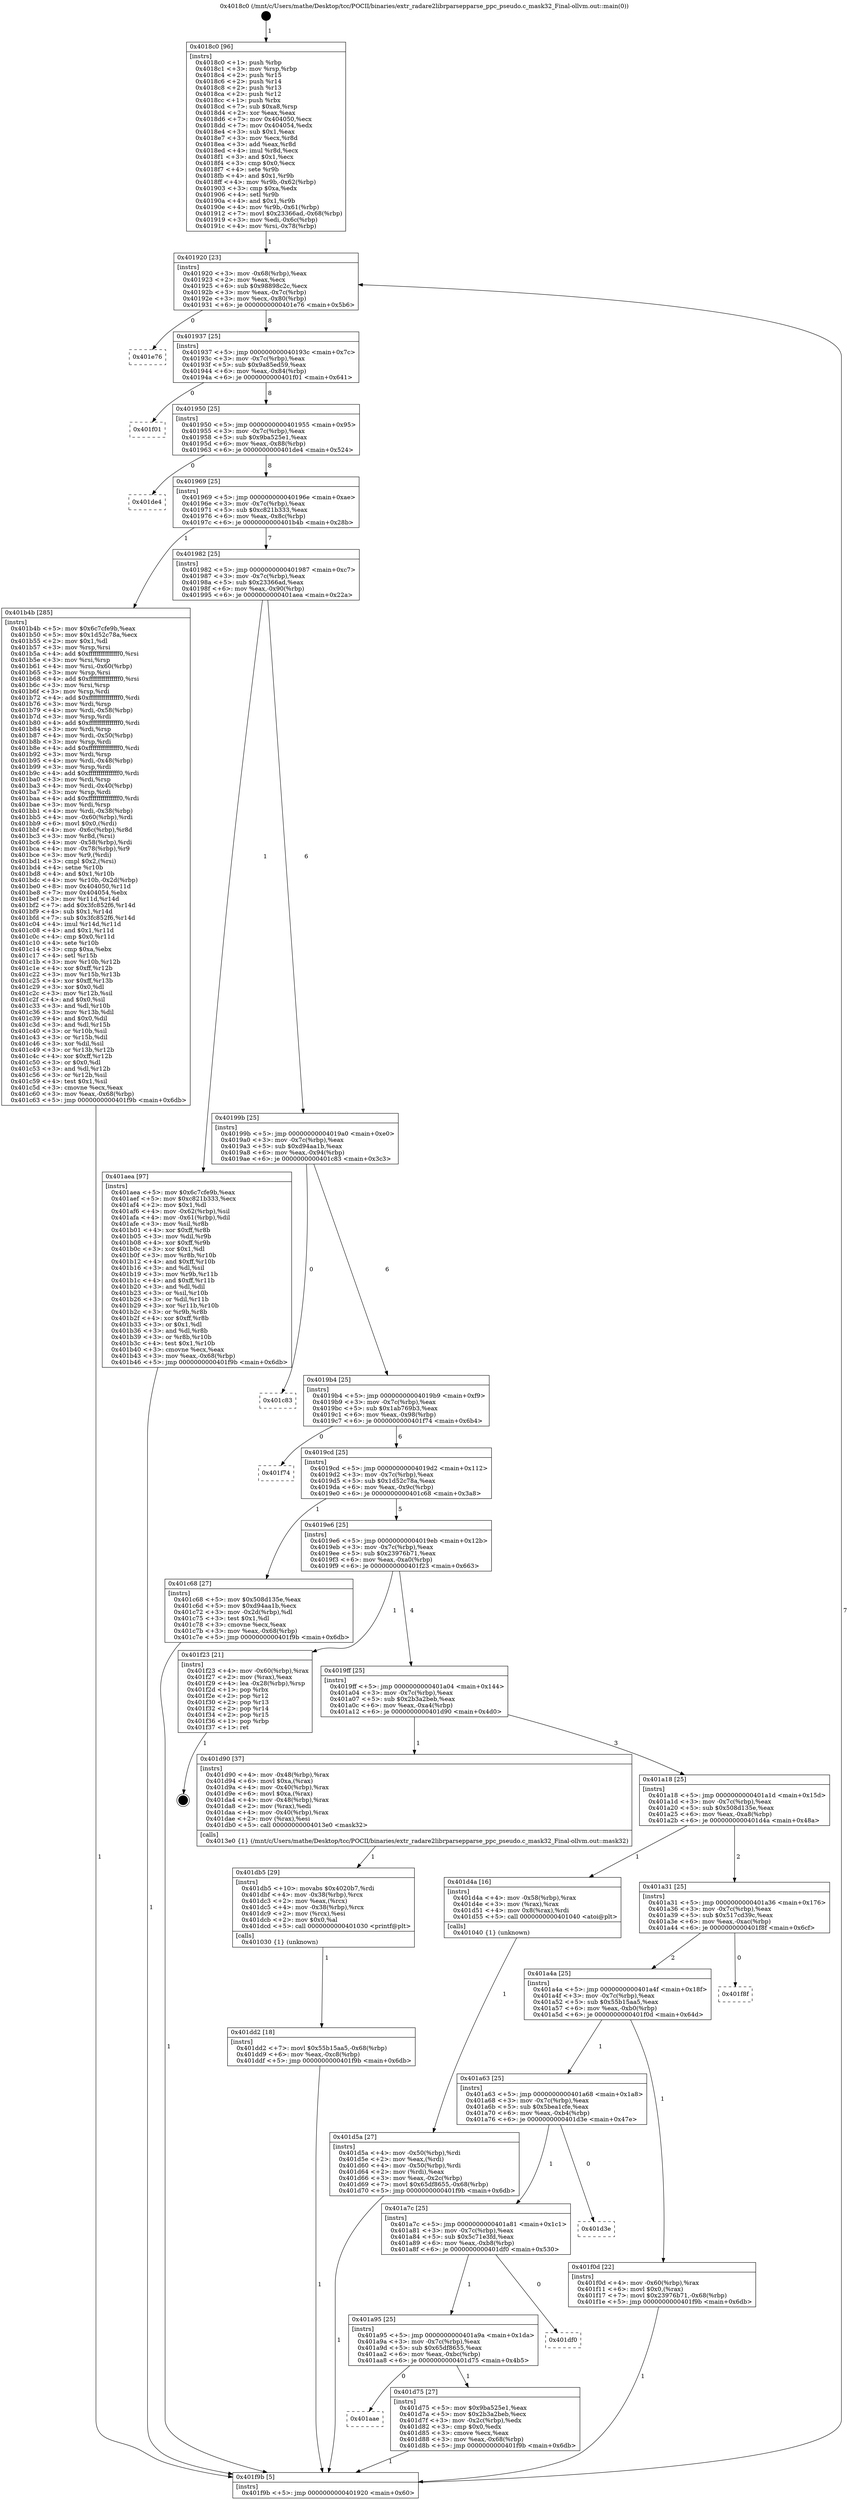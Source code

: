 digraph "0x4018c0" {
  label = "0x4018c0 (/mnt/c/Users/mathe/Desktop/tcc/POCII/binaries/extr_radare2librparsepparse_ppc_pseudo.c_mask32_Final-ollvm.out::main(0))"
  labelloc = "t"
  node[shape=record]

  Entry [label="",width=0.3,height=0.3,shape=circle,fillcolor=black,style=filled]
  "0x401920" [label="{
     0x401920 [23]\l
     | [instrs]\l
     &nbsp;&nbsp;0x401920 \<+3\>: mov -0x68(%rbp),%eax\l
     &nbsp;&nbsp;0x401923 \<+2\>: mov %eax,%ecx\l
     &nbsp;&nbsp;0x401925 \<+6\>: sub $0x98898c2c,%ecx\l
     &nbsp;&nbsp;0x40192b \<+3\>: mov %eax,-0x7c(%rbp)\l
     &nbsp;&nbsp;0x40192e \<+3\>: mov %ecx,-0x80(%rbp)\l
     &nbsp;&nbsp;0x401931 \<+6\>: je 0000000000401e76 \<main+0x5b6\>\l
  }"]
  "0x401e76" [label="{
     0x401e76\l
  }", style=dashed]
  "0x401937" [label="{
     0x401937 [25]\l
     | [instrs]\l
     &nbsp;&nbsp;0x401937 \<+5\>: jmp 000000000040193c \<main+0x7c\>\l
     &nbsp;&nbsp;0x40193c \<+3\>: mov -0x7c(%rbp),%eax\l
     &nbsp;&nbsp;0x40193f \<+5\>: sub $0x9a85ed59,%eax\l
     &nbsp;&nbsp;0x401944 \<+6\>: mov %eax,-0x84(%rbp)\l
     &nbsp;&nbsp;0x40194a \<+6\>: je 0000000000401f01 \<main+0x641\>\l
  }"]
  Exit [label="",width=0.3,height=0.3,shape=circle,fillcolor=black,style=filled,peripheries=2]
  "0x401f01" [label="{
     0x401f01\l
  }", style=dashed]
  "0x401950" [label="{
     0x401950 [25]\l
     | [instrs]\l
     &nbsp;&nbsp;0x401950 \<+5\>: jmp 0000000000401955 \<main+0x95\>\l
     &nbsp;&nbsp;0x401955 \<+3\>: mov -0x7c(%rbp),%eax\l
     &nbsp;&nbsp;0x401958 \<+5\>: sub $0x9ba525e1,%eax\l
     &nbsp;&nbsp;0x40195d \<+6\>: mov %eax,-0x88(%rbp)\l
     &nbsp;&nbsp;0x401963 \<+6\>: je 0000000000401de4 \<main+0x524\>\l
  }"]
  "0x401dd2" [label="{
     0x401dd2 [18]\l
     | [instrs]\l
     &nbsp;&nbsp;0x401dd2 \<+7\>: movl $0x55b15aa5,-0x68(%rbp)\l
     &nbsp;&nbsp;0x401dd9 \<+6\>: mov %eax,-0xc8(%rbp)\l
     &nbsp;&nbsp;0x401ddf \<+5\>: jmp 0000000000401f9b \<main+0x6db\>\l
  }"]
  "0x401de4" [label="{
     0x401de4\l
  }", style=dashed]
  "0x401969" [label="{
     0x401969 [25]\l
     | [instrs]\l
     &nbsp;&nbsp;0x401969 \<+5\>: jmp 000000000040196e \<main+0xae\>\l
     &nbsp;&nbsp;0x40196e \<+3\>: mov -0x7c(%rbp),%eax\l
     &nbsp;&nbsp;0x401971 \<+5\>: sub $0xc821b333,%eax\l
     &nbsp;&nbsp;0x401976 \<+6\>: mov %eax,-0x8c(%rbp)\l
     &nbsp;&nbsp;0x40197c \<+6\>: je 0000000000401b4b \<main+0x28b\>\l
  }"]
  "0x401db5" [label="{
     0x401db5 [29]\l
     | [instrs]\l
     &nbsp;&nbsp;0x401db5 \<+10\>: movabs $0x4020b7,%rdi\l
     &nbsp;&nbsp;0x401dbf \<+4\>: mov -0x38(%rbp),%rcx\l
     &nbsp;&nbsp;0x401dc3 \<+2\>: mov %eax,(%rcx)\l
     &nbsp;&nbsp;0x401dc5 \<+4\>: mov -0x38(%rbp),%rcx\l
     &nbsp;&nbsp;0x401dc9 \<+2\>: mov (%rcx),%esi\l
     &nbsp;&nbsp;0x401dcb \<+2\>: mov $0x0,%al\l
     &nbsp;&nbsp;0x401dcd \<+5\>: call 0000000000401030 \<printf@plt\>\l
     | [calls]\l
     &nbsp;&nbsp;0x401030 \{1\} (unknown)\l
  }"]
  "0x401b4b" [label="{
     0x401b4b [285]\l
     | [instrs]\l
     &nbsp;&nbsp;0x401b4b \<+5\>: mov $0x6c7cfe9b,%eax\l
     &nbsp;&nbsp;0x401b50 \<+5\>: mov $0x1d52c78a,%ecx\l
     &nbsp;&nbsp;0x401b55 \<+2\>: mov $0x1,%dl\l
     &nbsp;&nbsp;0x401b57 \<+3\>: mov %rsp,%rsi\l
     &nbsp;&nbsp;0x401b5a \<+4\>: add $0xfffffffffffffff0,%rsi\l
     &nbsp;&nbsp;0x401b5e \<+3\>: mov %rsi,%rsp\l
     &nbsp;&nbsp;0x401b61 \<+4\>: mov %rsi,-0x60(%rbp)\l
     &nbsp;&nbsp;0x401b65 \<+3\>: mov %rsp,%rsi\l
     &nbsp;&nbsp;0x401b68 \<+4\>: add $0xfffffffffffffff0,%rsi\l
     &nbsp;&nbsp;0x401b6c \<+3\>: mov %rsi,%rsp\l
     &nbsp;&nbsp;0x401b6f \<+3\>: mov %rsp,%rdi\l
     &nbsp;&nbsp;0x401b72 \<+4\>: add $0xfffffffffffffff0,%rdi\l
     &nbsp;&nbsp;0x401b76 \<+3\>: mov %rdi,%rsp\l
     &nbsp;&nbsp;0x401b79 \<+4\>: mov %rdi,-0x58(%rbp)\l
     &nbsp;&nbsp;0x401b7d \<+3\>: mov %rsp,%rdi\l
     &nbsp;&nbsp;0x401b80 \<+4\>: add $0xfffffffffffffff0,%rdi\l
     &nbsp;&nbsp;0x401b84 \<+3\>: mov %rdi,%rsp\l
     &nbsp;&nbsp;0x401b87 \<+4\>: mov %rdi,-0x50(%rbp)\l
     &nbsp;&nbsp;0x401b8b \<+3\>: mov %rsp,%rdi\l
     &nbsp;&nbsp;0x401b8e \<+4\>: add $0xfffffffffffffff0,%rdi\l
     &nbsp;&nbsp;0x401b92 \<+3\>: mov %rdi,%rsp\l
     &nbsp;&nbsp;0x401b95 \<+4\>: mov %rdi,-0x48(%rbp)\l
     &nbsp;&nbsp;0x401b99 \<+3\>: mov %rsp,%rdi\l
     &nbsp;&nbsp;0x401b9c \<+4\>: add $0xfffffffffffffff0,%rdi\l
     &nbsp;&nbsp;0x401ba0 \<+3\>: mov %rdi,%rsp\l
     &nbsp;&nbsp;0x401ba3 \<+4\>: mov %rdi,-0x40(%rbp)\l
     &nbsp;&nbsp;0x401ba7 \<+3\>: mov %rsp,%rdi\l
     &nbsp;&nbsp;0x401baa \<+4\>: add $0xfffffffffffffff0,%rdi\l
     &nbsp;&nbsp;0x401bae \<+3\>: mov %rdi,%rsp\l
     &nbsp;&nbsp;0x401bb1 \<+4\>: mov %rdi,-0x38(%rbp)\l
     &nbsp;&nbsp;0x401bb5 \<+4\>: mov -0x60(%rbp),%rdi\l
     &nbsp;&nbsp;0x401bb9 \<+6\>: movl $0x0,(%rdi)\l
     &nbsp;&nbsp;0x401bbf \<+4\>: mov -0x6c(%rbp),%r8d\l
     &nbsp;&nbsp;0x401bc3 \<+3\>: mov %r8d,(%rsi)\l
     &nbsp;&nbsp;0x401bc6 \<+4\>: mov -0x58(%rbp),%rdi\l
     &nbsp;&nbsp;0x401bca \<+4\>: mov -0x78(%rbp),%r9\l
     &nbsp;&nbsp;0x401bce \<+3\>: mov %r9,(%rdi)\l
     &nbsp;&nbsp;0x401bd1 \<+3\>: cmpl $0x2,(%rsi)\l
     &nbsp;&nbsp;0x401bd4 \<+4\>: setne %r10b\l
     &nbsp;&nbsp;0x401bd8 \<+4\>: and $0x1,%r10b\l
     &nbsp;&nbsp;0x401bdc \<+4\>: mov %r10b,-0x2d(%rbp)\l
     &nbsp;&nbsp;0x401be0 \<+8\>: mov 0x404050,%r11d\l
     &nbsp;&nbsp;0x401be8 \<+7\>: mov 0x404054,%ebx\l
     &nbsp;&nbsp;0x401bef \<+3\>: mov %r11d,%r14d\l
     &nbsp;&nbsp;0x401bf2 \<+7\>: add $0x3fc852f6,%r14d\l
     &nbsp;&nbsp;0x401bf9 \<+4\>: sub $0x1,%r14d\l
     &nbsp;&nbsp;0x401bfd \<+7\>: sub $0x3fc852f6,%r14d\l
     &nbsp;&nbsp;0x401c04 \<+4\>: imul %r14d,%r11d\l
     &nbsp;&nbsp;0x401c08 \<+4\>: and $0x1,%r11d\l
     &nbsp;&nbsp;0x401c0c \<+4\>: cmp $0x0,%r11d\l
     &nbsp;&nbsp;0x401c10 \<+4\>: sete %r10b\l
     &nbsp;&nbsp;0x401c14 \<+3\>: cmp $0xa,%ebx\l
     &nbsp;&nbsp;0x401c17 \<+4\>: setl %r15b\l
     &nbsp;&nbsp;0x401c1b \<+3\>: mov %r10b,%r12b\l
     &nbsp;&nbsp;0x401c1e \<+4\>: xor $0xff,%r12b\l
     &nbsp;&nbsp;0x401c22 \<+3\>: mov %r15b,%r13b\l
     &nbsp;&nbsp;0x401c25 \<+4\>: xor $0xff,%r13b\l
     &nbsp;&nbsp;0x401c29 \<+3\>: xor $0x0,%dl\l
     &nbsp;&nbsp;0x401c2c \<+3\>: mov %r12b,%sil\l
     &nbsp;&nbsp;0x401c2f \<+4\>: and $0x0,%sil\l
     &nbsp;&nbsp;0x401c33 \<+3\>: and %dl,%r10b\l
     &nbsp;&nbsp;0x401c36 \<+3\>: mov %r13b,%dil\l
     &nbsp;&nbsp;0x401c39 \<+4\>: and $0x0,%dil\l
     &nbsp;&nbsp;0x401c3d \<+3\>: and %dl,%r15b\l
     &nbsp;&nbsp;0x401c40 \<+3\>: or %r10b,%sil\l
     &nbsp;&nbsp;0x401c43 \<+3\>: or %r15b,%dil\l
     &nbsp;&nbsp;0x401c46 \<+3\>: xor %dil,%sil\l
     &nbsp;&nbsp;0x401c49 \<+3\>: or %r13b,%r12b\l
     &nbsp;&nbsp;0x401c4c \<+4\>: xor $0xff,%r12b\l
     &nbsp;&nbsp;0x401c50 \<+3\>: or $0x0,%dl\l
     &nbsp;&nbsp;0x401c53 \<+3\>: and %dl,%r12b\l
     &nbsp;&nbsp;0x401c56 \<+3\>: or %r12b,%sil\l
     &nbsp;&nbsp;0x401c59 \<+4\>: test $0x1,%sil\l
     &nbsp;&nbsp;0x401c5d \<+3\>: cmovne %ecx,%eax\l
     &nbsp;&nbsp;0x401c60 \<+3\>: mov %eax,-0x68(%rbp)\l
     &nbsp;&nbsp;0x401c63 \<+5\>: jmp 0000000000401f9b \<main+0x6db\>\l
  }"]
  "0x401982" [label="{
     0x401982 [25]\l
     | [instrs]\l
     &nbsp;&nbsp;0x401982 \<+5\>: jmp 0000000000401987 \<main+0xc7\>\l
     &nbsp;&nbsp;0x401987 \<+3\>: mov -0x7c(%rbp),%eax\l
     &nbsp;&nbsp;0x40198a \<+5\>: sub $0x23366ad,%eax\l
     &nbsp;&nbsp;0x40198f \<+6\>: mov %eax,-0x90(%rbp)\l
     &nbsp;&nbsp;0x401995 \<+6\>: je 0000000000401aea \<main+0x22a\>\l
  }"]
  "0x401aae" [label="{
     0x401aae\l
  }", style=dashed]
  "0x401aea" [label="{
     0x401aea [97]\l
     | [instrs]\l
     &nbsp;&nbsp;0x401aea \<+5\>: mov $0x6c7cfe9b,%eax\l
     &nbsp;&nbsp;0x401aef \<+5\>: mov $0xc821b333,%ecx\l
     &nbsp;&nbsp;0x401af4 \<+2\>: mov $0x1,%dl\l
     &nbsp;&nbsp;0x401af6 \<+4\>: mov -0x62(%rbp),%sil\l
     &nbsp;&nbsp;0x401afa \<+4\>: mov -0x61(%rbp),%dil\l
     &nbsp;&nbsp;0x401afe \<+3\>: mov %sil,%r8b\l
     &nbsp;&nbsp;0x401b01 \<+4\>: xor $0xff,%r8b\l
     &nbsp;&nbsp;0x401b05 \<+3\>: mov %dil,%r9b\l
     &nbsp;&nbsp;0x401b08 \<+4\>: xor $0xff,%r9b\l
     &nbsp;&nbsp;0x401b0c \<+3\>: xor $0x1,%dl\l
     &nbsp;&nbsp;0x401b0f \<+3\>: mov %r8b,%r10b\l
     &nbsp;&nbsp;0x401b12 \<+4\>: and $0xff,%r10b\l
     &nbsp;&nbsp;0x401b16 \<+3\>: and %dl,%sil\l
     &nbsp;&nbsp;0x401b19 \<+3\>: mov %r9b,%r11b\l
     &nbsp;&nbsp;0x401b1c \<+4\>: and $0xff,%r11b\l
     &nbsp;&nbsp;0x401b20 \<+3\>: and %dl,%dil\l
     &nbsp;&nbsp;0x401b23 \<+3\>: or %sil,%r10b\l
     &nbsp;&nbsp;0x401b26 \<+3\>: or %dil,%r11b\l
     &nbsp;&nbsp;0x401b29 \<+3\>: xor %r11b,%r10b\l
     &nbsp;&nbsp;0x401b2c \<+3\>: or %r9b,%r8b\l
     &nbsp;&nbsp;0x401b2f \<+4\>: xor $0xff,%r8b\l
     &nbsp;&nbsp;0x401b33 \<+3\>: or $0x1,%dl\l
     &nbsp;&nbsp;0x401b36 \<+3\>: and %dl,%r8b\l
     &nbsp;&nbsp;0x401b39 \<+3\>: or %r8b,%r10b\l
     &nbsp;&nbsp;0x401b3c \<+4\>: test $0x1,%r10b\l
     &nbsp;&nbsp;0x401b40 \<+3\>: cmovne %ecx,%eax\l
     &nbsp;&nbsp;0x401b43 \<+3\>: mov %eax,-0x68(%rbp)\l
     &nbsp;&nbsp;0x401b46 \<+5\>: jmp 0000000000401f9b \<main+0x6db\>\l
  }"]
  "0x40199b" [label="{
     0x40199b [25]\l
     | [instrs]\l
     &nbsp;&nbsp;0x40199b \<+5\>: jmp 00000000004019a0 \<main+0xe0\>\l
     &nbsp;&nbsp;0x4019a0 \<+3\>: mov -0x7c(%rbp),%eax\l
     &nbsp;&nbsp;0x4019a3 \<+5\>: sub $0xd94aa1b,%eax\l
     &nbsp;&nbsp;0x4019a8 \<+6\>: mov %eax,-0x94(%rbp)\l
     &nbsp;&nbsp;0x4019ae \<+6\>: je 0000000000401c83 \<main+0x3c3\>\l
  }"]
  "0x401f9b" [label="{
     0x401f9b [5]\l
     | [instrs]\l
     &nbsp;&nbsp;0x401f9b \<+5\>: jmp 0000000000401920 \<main+0x60\>\l
  }"]
  "0x4018c0" [label="{
     0x4018c0 [96]\l
     | [instrs]\l
     &nbsp;&nbsp;0x4018c0 \<+1\>: push %rbp\l
     &nbsp;&nbsp;0x4018c1 \<+3\>: mov %rsp,%rbp\l
     &nbsp;&nbsp;0x4018c4 \<+2\>: push %r15\l
     &nbsp;&nbsp;0x4018c6 \<+2\>: push %r14\l
     &nbsp;&nbsp;0x4018c8 \<+2\>: push %r13\l
     &nbsp;&nbsp;0x4018ca \<+2\>: push %r12\l
     &nbsp;&nbsp;0x4018cc \<+1\>: push %rbx\l
     &nbsp;&nbsp;0x4018cd \<+7\>: sub $0xa8,%rsp\l
     &nbsp;&nbsp;0x4018d4 \<+2\>: xor %eax,%eax\l
     &nbsp;&nbsp;0x4018d6 \<+7\>: mov 0x404050,%ecx\l
     &nbsp;&nbsp;0x4018dd \<+7\>: mov 0x404054,%edx\l
     &nbsp;&nbsp;0x4018e4 \<+3\>: sub $0x1,%eax\l
     &nbsp;&nbsp;0x4018e7 \<+3\>: mov %ecx,%r8d\l
     &nbsp;&nbsp;0x4018ea \<+3\>: add %eax,%r8d\l
     &nbsp;&nbsp;0x4018ed \<+4\>: imul %r8d,%ecx\l
     &nbsp;&nbsp;0x4018f1 \<+3\>: and $0x1,%ecx\l
     &nbsp;&nbsp;0x4018f4 \<+3\>: cmp $0x0,%ecx\l
     &nbsp;&nbsp;0x4018f7 \<+4\>: sete %r9b\l
     &nbsp;&nbsp;0x4018fb \<+4\>: and $0x1,%r9b\l
     &nbsp;&nbsp;0x4018ff \<+4\>: mov %r9b,-0x62(%rbp)\l
     &nbsp;&nbsp;0x401903 \<+3\>: cmp $0xa,%edx\l
     &nbsp;&nbsp;0x401906 \<+4\>: setl %r9b\l
     &nbsp;&nbsp;0x40190a \<+4\>: and $0x1,%r9b\l
     &nbsp;&nbsp;0x40190e \<+4\>: mov %r9b,-0x61(%rbp)\l
     &nbsp;&nbsp;0x401912 \<+7\>: movl $0x23366ad,-0x68(%rbp)\l
     &nbsp;&nbsp;0x401919 \<+3\>: mov %edi,-0x6c(%rbp)\l
     &nbsp;&nbsp;0x40191c \<+4\>: mov %rsi,-0x78(%rbp)\l
  }"]
  "0x401d75" [label="{
     0x401d75 [27]\l
     | [instrs]\l
     &nbsp;&nbsp;0x401d75 \<+5\>: mov $0x9ba525e1,%eax\l
     &nbsp;&nbsp;0x401d7a \<+5\>: mov $0x2b3a2beb,%ecx\l
     &nbsp;&nbsp;0x401d7f \<+3\>: mov -0x2c(%rbp),%edx\l
     &nbsp;&nbsp;0x401d82 \<+3\>: cmp $0x0,%edx\l
     &nbsp;&nbsp;0x401d85 \<+3\>: cmove %ecx,%eax\l
     &nbsp;&nbsp;0x401d88 \<+3\>: mov %eax,-0x68(%rbp)\l
     &nbsp;&nbsp;0x401d8b \<+5\>: jmp 0000000000401f9b \<main+0x6db\>\l
  }"]
  "0x401a95" [label="{
     0x401a95 [25]\l
     | [instrs]\l
     &nbsp;&nbsp;0x401a95 \<+5\>: jmp 0000000000401a9a \<main+0x1da\>\l
     &nbsp;&nbsp;0x401a9a \<+3\>: mov -0x7c(%rbp),%eax\l
     &nbsp;&nbsp;0x401a9d \<+5\>: sub $0x65df8655,%eax\l
     &nbsp;&nbsp;0x401aa2 \<+6\>: mov %eax,-0xbc(%rbp)\l
     &nbsp;&nbsp;0x401aa8 \<+6\>: je 0000000000401d75 \<main+0x4b5\>\l
  }"]
  "0x401c83" [label="{
     0x401c83\l
  }", style=dashed]
  "0x4019b4" [label="{
     0x4019b4 [25]\l
     | [instrs]\l
     &nbsp;&nbsp;0x4019b4 \<+5\>: jmp 00000000004019b9 \<main+0xf9\>\l
     &nbsp;&nbsp;0x4019b9 \<+3\>: mov -0x7c(%rbp),%eax\l
     &nbsp;&nbsp;0x4019bc \<+5\>: sub $0x1ab769b3,%eax\l
     &nbsp;&nbsp;0x4019c1 \<+6\>: mov %eax,-0x98(%rbp)\l
     &nbsp;&nbsp;0x4019c7 \<+6\>: je 0000000000401f74 \<main+0x6b4\>\l
  }"]
  "0x401df0" [label="{
     0x401df0\l
  }", style=dashed]
  "0x401f74" [label="{
     0x401f74\l
  }", style=dashed]
  "0x4019cd" [label="{
     0x4019cd [25]\l
     | [instrs]\l
     &nbsp;&nbsp;0x4019cd \<+5\>: jmp 00000000004019d2 \<main+0x112\>\l
     &nbsp;&nbsp;0x4019d2 \<+3\>: mov -0x7c(%rbp),%eax\l
     &nbsp;&nbsp;0x4019d5 \<+5\>: sub $0x1d52c78a,%eax\l
     &nbsp;&nbsp;0x4019da \<+6\>: mov %eax,-0x9c(%rbp)\l
     &nbsp;&nbsp;0x4019e0 \<+6\>: je 0000000000401c68 \<main+0x3a8\>\l
  }"]
  "0x401a7c" [label="{
     0x401a7c [25]\l
     | [instrs]\l
     &nbsp;&nbsp;0x401a7c \<+5\>: jmp 0000000000401a81 \<main+0x1c1\>\l
     &nbsp;&nbsp;0x401a81 \<+3\>: mov -0x7c(%rbp),%eax\l
     &nbsp;&nbsp;0x401a84 \<+5\>: sub $0x5c71e3fd,%eax\l
     &nbsp;&nbsp;0x401a89 \<+6\>: mov %eax,-0xb8(%rbp)\l
     &nbsp;&nbsp;0x401a8f \<+6\>: je 0000000000401df0 \<main+0x530\>\l
  }"]
  "0x401c68" [label="{
     0x401c68 [27]\l
     | [instrs]\l
     &nbsp;&nbsp;0x401c68 \<+5\>: mov $0x508d135e,%eax\l
     &nbsp;&nbsp;0x401c6d \<+5\>: mov $0xd94aa1b,%ecx\l
     &nbsp;&nbsp;0x401c72 \<+3\>: mov -0x2d(%rbp),%dl\l
     &nbsp;&nbsp;0x401c75 \<+3\>: test $0x1,%dl\l
     &nbsp;&nbsp;0x401c78 \<+3\>: cmovne %ecx,%eax\l
     &nbsp;&nbsp;0x401c7b \<+3\>: mov %eax,-0x68(%rbp)\l
     &nbsp;&nbsp;0x401c7e \<+5\>: jmp 0000000000401f9b \<main+0x6db\>\l
  }"]
  "0x4019e6" [label="{
     0x4019e6 [25]\l
     | [instrs]\l
     &nbsp;&nbsp;0x4019e6 \<+5\>: jmp 00000000004019eb \<main+0x12b\>\l
     &nbsp;&nbsp;0x4019eb \<+3\>: mov -0x7c(%rbp),%eax\l
     &nbsp;&nbsp;0x4019ee \<+5\>: sub $0x23976b71,%eax\l
     &nbsp;&nbsp;0x4019f3 \<+6\>: mov %eax,-0xa0(%rbp)\l
     &nbsp;&nbsp;0x4019f9 \<+6\>: je 0000000000401f23 \<main+0x663\>\l
  }"]
  "0x401d3e" [label="{
     0x401d3e\l
  }", style=dashed]
  "0x401f23" [label="{
     0x401f23 [21]\l
     | [instrs]\l
     &nbsp;&nbsp;0x401f23 \<+4\>: mov -0x60(%rbp),%rax\l
     &nbsp;&nbsp;0x401f27 \<+2\>: mov (%rax),%eax\l
     &nbsp;&nbsp;0x401f29 \<+4\>: lea -0x28(%rbp),%rsp\l
     &nbsp;&nbsp;0x401f2d \<+1\>: pop %rbx\l
     &nbsp;&nbsp;0x401f2e \<+2\>: pop %r12\l
     &nbsp;&nbsp;0x401f30 \<+2\>: pop %r13\l
     &nbsp;&nbsp;0x401f32 \<+2\>: pop %r14\l
     &nbsp;&nbsp;0x401f34 \<+2\>: pop %r15\l
     &nbsp;&nbsp;0x401f36 \<+1\>: pop %rbp\l
     &nbsp;&nbsp;0x401f37 \<+1\>: ret\l
  }"]
  "0x4019ff" [label="{
     0x4019ff [25]\l
     | [instrs]\l
     &nbsp;&nbsp;0x4019ff \<+5\>: jmp 0000000000401a04 \<main+0x144\>\l
     &nbsp;&nbsp;0x401a04 \<+3\>: mov -0x7c(%rbp),%eax\l
     &nbsp;&nbsp;0x401a07 \<+5\>: sub $0x2b3a2beb,%eax\l
     &nbsp;&nbsp;0x401a0c \<+6\>: mov %eax,-0xa4(%rbp)\l
     &nbsp;&nbsp;0x401a12 \<+6\>: je 0000000000401d90 \<main+0x4d0\>\l
  }"]
  "0x401a63" [label="{
     0x401a63 [25]\l
     | [instrs]\l
     &nbsp;&nbsp;0x401a63 \<+5\>: jmp 0000000000401a68 \<main+0x1a8\>\l
     &nbsp;&nbsp;0x401a68 \<+3\>: mov -0x7c(%rbp),%eax\l
     &nbsp;&nbsp;0x401a6b \<+5\>: sub $0x5bea1cfe,%eax\l
     &nbsp;&nbsp;0x401a70 \<+6\>: mov %eax,-0xb4(%rbp)\l
     &nbsp;&nbsp;0x401a76 \<+6\>: je 0000000000401d3e \<main+0x47e\>\l
  }"]
  "0x401d90" [label="{
     0x401d90 [37]\l
     | [instrs]\l
     &nbsp;&nbsp;0x401d90 \<+4\>: mov -0x48(%rbp),%rax\l
     &nbsp;&nbsp;0x401d94 \<+6\>: movl $0xa,(%rax)\l
     &nbsp;&nbsp;0x401d9a \<+4\>: mov -0x40(%rbp),%rax\l
     &nbsp;&nbsp;0x401d9e \<+6\>: movl $0xa,(%rax)\l
     &nbsp;&nbsp;0x401da4 \<+4\>: mov -0x48(%rbp),%rax\l
     &nbsp;&nbsp;0x401da8 \<+2\>: mov (%rax),%edi\l
     &nbsp;&nbsp;0x401daa \<+4\>: mov -0x40(%rbp),%rax\l
     &nbsp;&nbsp;0x401dae \<+2\>: mov (%rax),%esi\l
     &nbsp;&nbsp;0x401db0 \<+5\>: call 00000000004013e0 \<mask32\>\l
     | [calls]\l
     &nbsp;&nbsp;0x4013e0 \{1\} (/mnt/c/Users/mathe/Desktop/tcc/POCII/binaries/extr_radare2librparsepparse_ppc_pseudo.c_mask32_Final-ollvm.out::mask32)\l
  }"]
  "0x401a18" [label="{
     0x401a18 [25]\l
     | [instrs]\l
     &nbsp;&nbsp;0x401a18 \<+5\>: jmp 0000000000401a1d \<main+0x15d\>\l
     &nbsp;&nbsp;0x401a1d \<+3\>: mov -0x7c(%rbp),%eax\l
     &nbsp;&nbsp;0x401a20 \<+5\>: sub $0x508d135e,%eax\l
     &nbsp;&nbsp;0x401a25 \<+6\>: mov %eax,-0xa8(%rbp)\l
     &nbsp;&nbsp;0x401a2b \<+6\>: je 0000000000401d4a \<main+0x48a\>\l
  }"]
  "0x401f0d" [label="{
     0x401f0d [22]\l
     | [instrs]\l
     &nbsp;&nbsp;0x401f0d \<+4\>: mov -0x60(%rbp),%rax\l
     &nbsp;&nbsp;0x401f11 \<+6\>: movl $0x0,(%rax)\l
     &nbsp;&nbsp;0x401f17 \<+7\>: movl $0x23976b71,-0x68(%rbp)\l
     &nbsp;&nbsp;0x401f1e \<+5\>: jmp 0000000000401f9b \<main+0x6db\>\l
  }"]
  "0x401d4a" [label="{
     0x401d4a [16]\l
     | [instrs]\l
     &nbsp;&nbsp;0x401d4a \<+4\>: mov -0x58(%rbp),%rax\l
     &nbsp;&nbsp;0x401d4e \<+3\>: mov (%rax),%rax\l
     &nbsp;&nbsp;0x401d51 \<+4\>: mov 0x8(%rax),%rdi\l
     &nbsp;&nbsp;0x401d55 \<+5\>: call 0000000000401040 \<atoi@plt\>\l
     | [calls]\l
     &nbsp;&nbsp;0x401040 \{1\} (unknown)\l
  }"]
  "0x401a31" [label="{
     0x401a31 [25]\l
     | [instrs]\l
     &nbsp;&nbsp;0x401a31 \<+5\>: jmp 0000000000401a36 \<main+0x176\>\l
     &nbsp;&nbsp;0x401a36 \<+3\>: mov -0x7c(%rbp),%eax\l
     &nbsp;&nbsp;0x401a39 \<+5\>: sub $0x517cd39c,%eax\l
     &nbsp;&nbsp;0x401a3e \<+6\>: mov %eax,-0xac(%rbp)\l
     &nbsp;&nbsp;0x401a44 \<+6\>: je 0000000000401f8f \<main+0x6cf\>\l
  }"]
  "0x401d5a" [label="{
     0x401d5a [27]\l
     | [instrs]\l
     &nbsp;&nbsp;0x401d5a \<+4\>: mov -0x50(%rbp),%rdi\l
     &nbsp;&nbsp;0x401d5e \<+2\>: mov %eax,(%rdi)\l
     &nbsp;&nbsp;0x401d60 \<+4\>: mov -0x50(%rbp),%rdi\l
     &nbsp;&nbsp;0x401d64 \<+2\>: mov (%rdi),%eax\l
     &nbsp;&nbsp;0x401d66 \<+3\>: mov %eax,-0x2c(%rbp)\l
     &nbsp;&nbsp;0x401d69 \<+7\>: movl $0x65df8655,-0x68(%rbp)\l
     &nbsp;&nbsp;0x401d70 \<+5\>: jmp 0000000000401f9b \<main+0x6db\>\l
  }"]
  "0x401a4a" [label="{
     0x401a4a [25]\l
     | [instrs]\l
     &nbsp;&nbsp;0x401a4a \<+5\>: jmp 0000000000401a4f \<main+0x18f\>\l
     &nbsp;&nbsp;0x401a4f \<+3\>: mov -0x7c(%rbp),%eax\l
     &nbsp;&nbsp;0x401a52 \<+5\>: sub $0x55b15aa5,%eax\l
     &nbsp;&nbsp;0x401a57 \<+6\>: mov %eax,-0xb0(%rbp)\l
     &nbsp;&nbsp;0x401a5d \<+6\>: je 0000000000401f0d \<main+0x64d\>\l
  }"]
  "0x401f8f" [label="{
     0x401f8f\l
  }", style=dashed]
  Entry -> "0x4018c0" [label=" 1"]
  "0x401920" -> "0x401e76" [label=" 0"]
  "0x401920" -> "0x401937" [label=" 8"]
  "0x401f23" -> Exit [label=" 1"]
  "0x401937" -> "0x401f01" [label=" 0"]
  "0x401937" -> "0x401950" [label=" 8"]
  "0x401f0d" -> "0x401f9b" [label=" 1"]
  "0x401950" -> "0x401de4" [label=" 0"]
  "0x401950" -> "0x401969" [label=" 8"]
  "0x401dd2" -> "0x401f9b" [label=" 1"]
  "0x401969" -> "0x401b4b" [label=" 1"]
  "0x401969" -> "0x401982" [label=" 7"]
  "0x401db5" -> "0x401dd2" [label=" 1"]
  "0x401982" -> "0x401aea" [label=" 1"]
  "0x401982" -> "0x40199b" [label=" 6"]
  "0x401aea" -> "0x401f9b" [label=" 1"]
  "0x4018c0" -> "0x401920" [label=" 1"]
  "0x401f9b" -> "0x401920" [label=" 7"]
  "0x401d90" -> "0x401db5" [label=" 1"]
  "0x401b4b" -> "0x401f9b" [label=" 1"]
  "0x401d75" -> "0x401f9b" [label=" 1"]
  "0x40199b" -> "0x401c83" [label=" 0"]
  "0x40199b" -> "0x4019b4" [label=" 6"]
  "0x401a95" -> "0x401d75" [label=" 1"]
  "0x4019b4" -> "0x401f74" [label=" 0"]
  "0x4019b4" -> "0x4019cd" [label=" 6"]
  "0x401a95" -> "0x401aae" [label=" 0"]
  "0x4019cd" -> "0x401c68" [label=" 1"]
  "0x4019cd" -> "0x4019e6" [label=" 5"]
  "0x401c68" -> "0x401f9b" [label=" 1"]
  "0x401a7c" -> "0x401df0" [label=" 0"]
  "0x4019e6" -> "0x401f23" [label=" 1"]
  "0x4019e6" -> "0x4019ff" [label=" 4"]
  "0x401a7c" -> "0x401a95" [label=" 1"]
  "0x4019ff" -> "0x401d90" [label=" 1"]
  "0x4019ff" -> "0x401a18" [label=" 3"]
  "0x401a63" -> "0x401d3e" [label=" 0"]
  "0x401a18" -> "0x401d4a" [label=" 1"]
  "0x401a18" -> "0x401a31" [label=" 2"]
  "0x401d4a" -> "0x401d5a" [label=" 1"]
  "0x401d5a" -> "0x401f9b" [label=" 1"]
  "0x401a63" -> "0x401a7c" [label=" 1"]
  "0x401a31" -> "0x401f8f" [label=" 0"]
  "0x401a31" -> "0x401a4a" [label=" 2"]
  "0x401a4a" -> "0x401a63" [label=" 1"]
  "0x401a4a" -> "0x401f0d" [label=" 1"]
}
